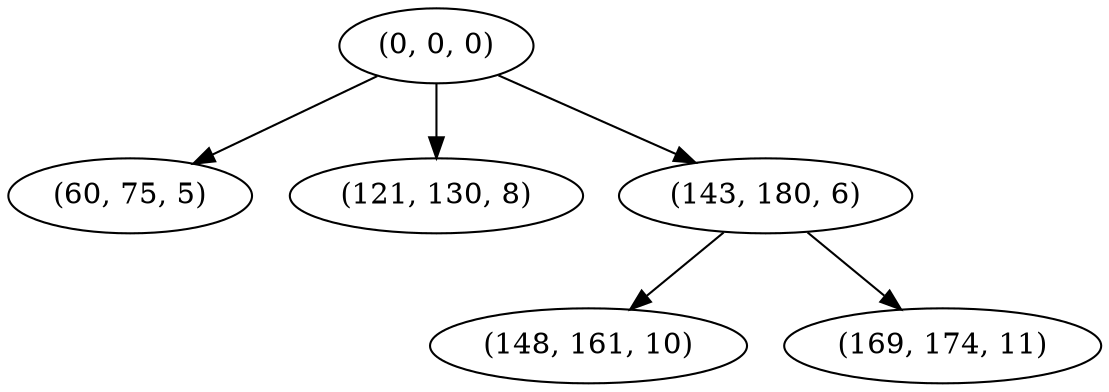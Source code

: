digraph tree {
    "(0, 0, 0)";
    "(60, 75, 5)";
    "(121, 130, 8)";
    "(143, 180, 6)";
    "(148, 161, 10)";
    "(169, 174, 11)";
    "(0, 0, 0)" -> "(60, 75, 5)";
    "(0, 0, 0)" -> "(121, 130, 8)";
    "(0, 0, 0)" -> "(143, 180, 6)";
    "(143, 180, 6)" -> "(148, 161, 10)";
    "(143, 180, 6)" -> "(169, 174, 11)";
}
